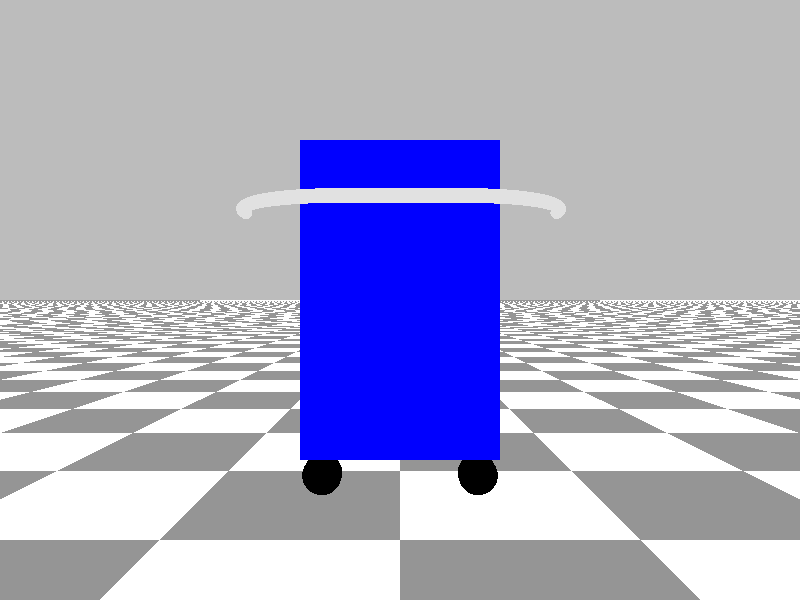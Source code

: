#version 3.7;

#include "colors.inc"
#include "shapes.inc"

#local debugMode = 1;
#if (debugMode)
    global_settings {
        assumed_gamma 1
        charset utf8
    }
#end

// ----------------------------------------
// MobileOnWheels
// ----------------------------------------
#macro FourthOfATorus(minorRadius, majorRadius)
    #local totalRadius = minorRadius + majorRadius;
    difference {
        torus {
            majorRadius, minorRadius
        }

        union {
            box {
                <-totalRadius, -minorRadius - 0.01, -totalRadius - 0.01>,
                <totalRadius, minorRadius + 0.01, 0.01>
            }

            box {
                <0, -minorRadius - 0.01, -0.01>,
                <totalRadius, minorRadius + 0.01, totalRadius + 0.01>
            }            
        }
    }
#end

#macro supportBar(minorRadius, majorRadius, barLength)
    #local totalRadius = minorRadius + majorRadius;
    union {
        object {
            FourthOfATorus(minorRadius, majorRadius)
            translate <-barLength + totalRadius, minorRadius, -majorRadius>
        }

        cylinder {
            <-barLength + totalRadius, 0, 0>,
            <barLength - totalRadius, 0, 0>,
            minorRadius
            translate <0, minorRadius, 0>
        }

        object {
            FourthOfATorus(minorRadius, majorRadius)
            rotate y * 90
            translate <barLength - totalRadius - 0.01, minorRadius, -majorRadius>
        }    
    }
#end

#macro MobileOnWheels(mWidth, height, length, wheelRadius, wheelThickness, sideThickness)
    #local border = 0.1;
    #local halfW = mWidth / 2;
    #local halfL = length / 2;
    #local heightHole1 = height * 0.25;
    #local heightHole2 = height * 0.35;
    #local minorRadius = 0.03;
    #local majorRadius = 0.5;
    #local totalRadius = minorRadius + majorRadius;
    #local barLength = length - 2 * border;
    #local Wheel = cylinder {
        <0, -wheelThickness/2, 0>,
        <0, wheelThickness/2, 0>,
        wheelRadius
        rotate z * 90
    }

    union {
        object {
            supportBar(minorRadius, majorRadius, barLength)
            rotate y * 90
            translate <halfW + totalRadius, height - 2 * border, 0>
            pigment { Gray }
        }

        object {
            Wheel
            translate <-halfW + border, wheelRadius, -halfL + border>
        }

        object {
            Wheel
            translate <-halfW + border, wheelRadius, halfL - border>
        }

        object {
            Wheel
            translate <halfW - border, wheelRadius, -halfL + border>
        }

        object {
            Wheel
            translate <halfW - border, wheelRadius, halfL - border>
        }

        difference {
            box {
                <-halfW, 2 * wheelRadius, -halfL>,
                <halfW, 2 * wheelRadius + height, halfL>
                //pigment { Blue }
            }

            #local upperY1 = 2 * wheelRadius + height + 0.01;
            #local lowerY1 = upperY1 - heightHole1;
            #local upperY2 = lowerY1 - sideThickness;
            #local lowerY2 = upperY2 - heightHole2;
            #local upperY3 = lowerY2 - sideThickness;
            #local lowerY3 = 2 * wheelRadius + sideThickness;
            union {
                box {
                    <-halfW + sideThickness, lowerY1, -halfL - 0.01>,
                    <halfW - sideThickness, upperY1, halfL - sideThickness>
                }

                box {
                    <-halfW + sideThickness, lowerY2, -halfL - 0.01>,
                    <halfW - sideThickness, upperY2, halfL - sideThickness>    
                }

                box {
                    <-halfW + sideThickness, lowerY3, -halfL - 0.01>,
                    <halfW - sideThickness, upperY3, halfL - sideThickness>    
                }
                //pigment { Yellow }
            }

            pigment { Blue }
        }
    }
#end

// ----------------------------------------
// Scene
// ----------------------------------------

#if (debugMode)
    camera {
      location <0, 0, -2.5>
      look_at <0, 0, 1>
    }

    background { White * 0.5 }

    light_source { <-1, 2, -2> color White }

    plane {
        y, -1
        texture {
            pigment { checker rgb<0.3, 0.3, 0.3> White }
        }
    }

    object {
        MobileOnWheels(1, 1.6, 1, 0.1, 0.05, 0.05)
        //FourthOfATorus(0.1, 0.4)
        rotate y * 90
        //rotate x * 90
        translate <0, -1, 1>
    }

#end
